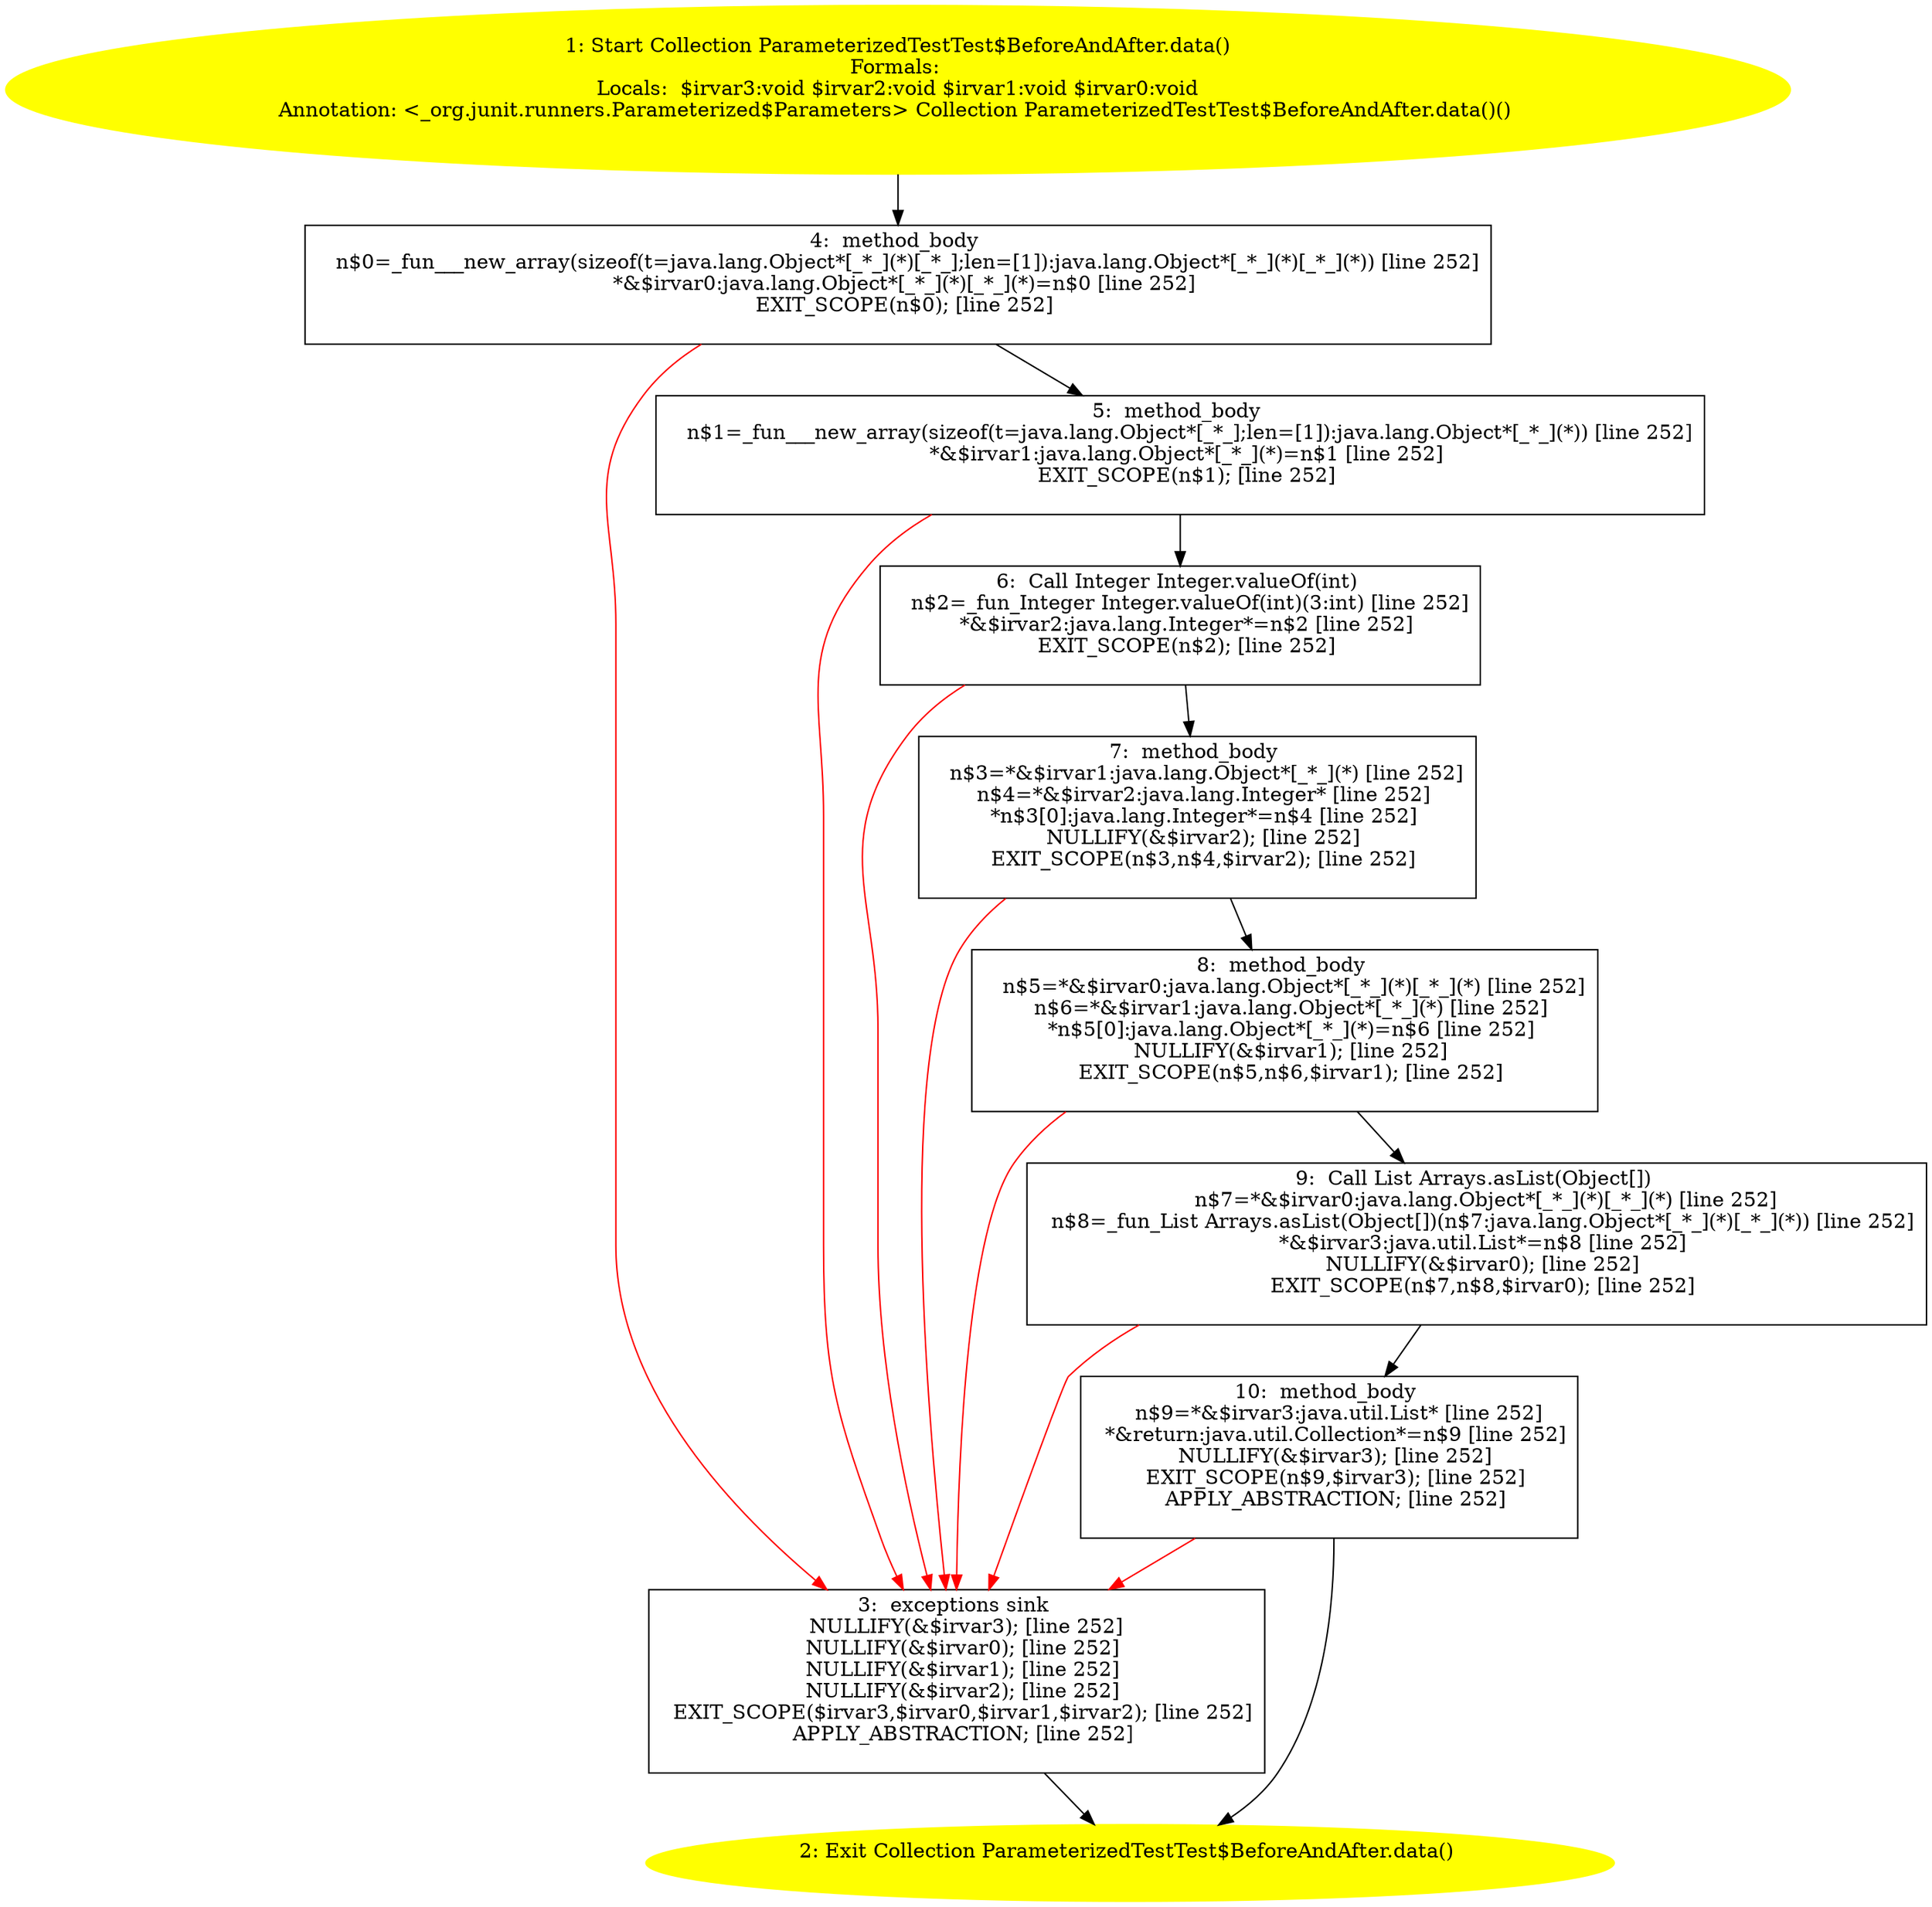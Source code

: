 /* @generated */
digraph cfg {
"org.junit.tests.running.classes.ParameterizedTestTest$BeforeAndAfter.data():java.util.Collection.f77c1a7c6245b979e33b10be04ed54ac_1" [label="1: Start Collection ParameterizedTestTest$BeforeAndAfter.data()\nFormals: \nLocals:  $irvar3:void $irvar2:void $irvar1:void $irvar0:void\nAnnotation: <_org.junit.runners.Parameterized$Parameters> Collection ParameterizedTestTest$BeforeAndAfter.data()() \n  " color=yellow style=filled]
	

	 "org.junit.tests.running.classes.ParameterizedTestTest$BeforeAndAfter.data():java.util.Collection.f77c1a7c6245b979e33b10be04ed54ac_1" -> "org.junit.tests.running.classes.ParameterizedTestTest$BeforeAndAfter.data():java.util.Collection.f77c1a7c6245b979e33b10be04ed54ac_4" ;
"org.junit.tests.running.classes.ParameterizedTestTest$BeforeAndAfter.data():java.util.Collection.f77c1a7c6245b979e33b10be04ed54ac_2" [label="2: Exit Collection ParameterizedTestTest$BeforeAndAfter.data() \n  " color=yellow style=filled]
	

"org.junit.tests.running.classes.ParameterizedTestTest$BeforeAndAfter.data():java.util.Collection.f77c1a7c6245b979e33b10be04ed54ac_3" [label="3:  exceptions sink \n   NULLIFY(&$irvar3); [line 252]\n  NULLIFY(&$irvar0); [line 252]\n  NULLIFY(&$irvar1); [line 252]\n  NULLIFY(&$irvar2); [line 252]\n  EXIT_SCOPE($irvar3,$irvar0,$irvar1,$irvar2); [line 252]\n  APPLY_ABSTRACTION; [line 252]\n " shape="box"]
	

	 "org.junit.tests.running.classes.ParameterizedTestTest$BeforeAndAfter.data():java.util.Collection.f77c1a7c6245b979e33b10be04ed54ac_3" -> "org.junit.tests.running.classes.ParameterizedTestTest$BeforeAndAfter.data():java.util.Collection.f77c1a7c6245b979e33b10be04ed54ac_2" ;
"org.junit.tests.running.classes.ParameterizedTestTest$BeforeAndAfter.data():java.util.Collection.f77c1a7c6245b979e33b10be04ed54ac_4" [label="4:  method_body \n   n$0=_fun___new_array(sizeof(t=java.lang.Object*[_*_](*)[_*_];len=[1]):java.lang.Object*[_*_](*)[_*_](*)) [line 252]\n  *&$irvar0:java.lang.Object*[_*_](*)[_*_](*)=n$0 [line 252]\n  EXIT_SCOPE(n$0); [line 252]\n " shape="box"]
	

	 "org.junit.tests.running.classes.ParameterizedTestTest$BeforeAndAfter.data():java.util.Collection.f77c1a7c6245b979e33b10be04ed54ac_4" -> "org.junit.tests.running.classes.ParameterizedTestTest$BeforeAndAfter.data():java.util.Collection.f77c1a7c6245b979e33b10be04ed54ac_5" ;
	 "org.junit.tests.running.classes.ParameterizedTestTest$BeforeAndAfter.data():java.util.Collection.f77c1a7c6245b979e33b10be04ed54ac_4" -> "org.junit.tests.running.classes.ParameterizedTestTest$BeforeAndAfter.data():java.util.Collection.f77c1a7c6245b979e33b10be04ed54ac_3" [color="red" ];
"org.junit.tests.running.classes.ParameterizedTestTest$BeforeAndAfter.data():java.util.Collection.f77c1a7c6245b979e33b10be04ed54ac_5" [label="5:  method_body \n   n$1=_fun___new_array(sizeof(t=java.lang.Object*[_*_];len=[1]):java.lang.Object*[_*_](*)) [line 252]\n  *&$irvar1:java.lang.Object*[_*_](*)=n$1 [line 252]\n  EXIT_SCOPE(n$1); [line 252]\n " shape="box"]
	

	 "org.junit.tests.running.classes.ParameterizedTestTest$BeforeAndAfter.data():java.util.Collection.f77c1a7c6245b979e33b10be04ed54ac_5" -> "org.junit.tests.running.classes.ParameterizedTestTest$BeforeAndAfter.data():java.util.Collection.f77c1a7c6245b979e33b10be04ed54ac_6" ;
	 "org.junit.tests.running.classes.ParameterizedTestTest$BeforeAndAfter.data():java.util.Collection.f77c1a7c6245b979e33b10be04ed54ac_5" -> "org.junit.tests.running.classes.ParameterizedTestTest$BeforeAndAfter.data():java.util.Collection.f77c1a7c6245b979e33b10be04ed54ac_3" [color="red" ];
"org.junit.tests.running.classes.ParameterizedTestTest$BeforeAndAfter.data():java.util.Collection.f77c1a7c6245b979e33b10be04ed54ac_6" [label="6:  Call Integer Integer.valueOf(int) \n   n$2=_fun_Integer Integer.valueOf(int)(3:int) [line 252]\n  *&$irvar2:java.lang.Integer*=n$2 [line 252]\n  EXIT_SCOPE(n$2); [line 252]\n " shape="box"]
	

	 "org.junit.tests.running.classes.ParameterizedTestTest$BeforeAndAfter.data():java.util.Collection.f77c1a7c6245b979e33b10be04ed54ac_6" -> "org.junit.tests.running.classes.ParameterizedTestTest$BeforeAndAfter.data():java.util.Collection.f77c1a7c6245b979e33b10be04ed54ac_7" ;
	 "org.junit.tests.running.classes.ParameterizedTestTest$BeforeAndAfter.data():java.util.Collection.f77c1a7c6245b979e33b10be04ed54ac_6" -> "org.junit.tests.running.classes.ParameterizedTestTest$BeforeAndAfter.data():java.util.Collection.f77c1a7c6245b979e33b10be04ed54ac_3" [color="red" ];
"org.junit.tests.running.classes.ParameterizedTestTest$BeforeAndAfter.data():java.util.Collection.f77c1a7c6245b979e33b10be04ed54ac_7" [label="7:  method_body \n   n$3=*&$irvar1:java.lang.Object*[_*_](*) [line 252]\n  n$4=*&$irvar2:java.lang.Integer* [line 252]\n  *n$3[0]:java.lang.Integer*=n$4 [line 252]\n  NULLIFY(&$irvar2); [line 252]\n  EXIT_SCOPE(n$3,n$4,$irvar2); [line 252]\n " shape="box"]
	

	 "org.junit.tests.running.classes.ParameterizedTestTest$BeforeAndAfter.data():java.util.Collection.f77c1a7c6245b979e33b10be04ed54ac_7" -> "org.junit.tests.running.classes.ParameterizedTestTest$BeforeAndAfter.data():java.util.Collection.f77c1a7c6245b979e33b10be04ed54ac_8" ;
	 "org.junit.tests.running.classes.ParameterizedTestTest$BeforeAndAfter.data():java.util.Collection.f77c1a7c6245b979e33b10be04ed54ac_7" -> "org.junit.tests.running.classes.ParameterizedTestTest$BeforeAndAfter.data():java.util.Collection.f77c1a7c6245b979e33b10be04ed54ac_3" [color="red" ];
"org.junit.tests.running.classes.ParameterizedTestTest$BeforeAndAfter.data():java.util.Collection.f77c1a7c6245b979e33b10be04ed54ac_8" [label="8:  method_body \n   n$5=*&$irvar0:java.lang.Object*[_*_](*)[_*_](*) [line 252]\n  n$6=*&$irvar1:java.lang.Object*[_*_](*) [line 252]\n  *n$5[0]:java.lang.Object*[_*_](*)=n$6 [line 252]\n  NULLIFY(&$irvar1); [line 252]\n  EXIT_SCOPE(n$5,n$6,$irvar1); [line 252]\n " shape="box"]
	

	 "org.junit.tests.running.classes.ParameterizedTestTest$BeforeAndAfter.data():java.util.Collection.f77c1a7c6245b979e33b10be04ed54ac_8" -> "org.junit.tests.running.classes.ParameterizedTestTest$BeforeAndAfter.data():java.util.Collection.f77c1a7c6245b979e33b10be04ed54ac_9" ;
	 "org.junit.tests.running.classes.ParameterizedTestTest$BeforeAndAfter.data():java.util.Collection.f77c1a7c6245b979e33b10be04ed54ac_8" -> "org.junit.tests.running.classes.ParameterizedTestTest$BeforeAndAfter.data():java.util.Collection.f77c1a7c6245b979e33b10be04ed54ac_3" [color="red" ];
"org.junit.tests.running.classes.ParameterizedTestTest$BeforeAndAfter.data():java.util.Collection.f77c1a7c6245b979e33b10be04ed54ac_9" [label="9:  Call List Arrays.asList(Object[]) \n   n$7=*&$irvar0:java.lang.Object*[_*_](*)[_*_](*) [line 252]\n  n$8=_fun_List Arrays.asList(Object[])(n$7:java.lang.Object*[_*_](*)[_*_](*)) [line 252]\n  *&$irvar3:java.util.List*=n$8 [line 252]\n  NULLIFY(&$irvar0); [line 252]\n  EXIT_SCOPE(n$7,n$8,$irvar0); [line 252]\n " shape="box"]
	

	 "org.junit.tests.running.classes.ParameterizedTestTest$BeforeAndAfter.data():java.util.Collection.f77c1a7c6245b979e33b10be04ed54ac_9" -> "org.junit.tests.running.classes.ParameterizedTestTest$BeforeAndAfter.data():java.util.Collection.f77c1a7c6245b979e33b10be04ed54ac_10" ;
	 "org.junit.tests.running.classes.ParameterizedTestTest$BeforeAndAfter.data():java.util.Collection.f77c1a7c6245b979e33b10be04ed54ac_9" -> "org.junit.tests.running.classes.ParameterizedTestTest$BeforeAndAfter.data():java.util.Collection.f77c1a7c6245b979e33b10be04ed54ac_3" [color="red" ];
"org.junit.tests.running.classes.ParameterizedTestTest$BeforeAndAfter.data():java.util.Collection.f77c1a7c6245b979e33b10be04ed54ac_10" [label="10:  method_body \n   n$9=*&$irvar3:java.util.List* [line 252]\n  *&return:java.util.Collection*=n$9 [line 252]\n  NULLIFY(&$irvar3); [line 252]\n  EXIT_SCOPE(n$9,$irvar3); [line 252]\n  APPLY_ABSTRACTION; [line 252]\n " shape="box"]
	

	 "org.junit.tests.running.classes.ParameterizedTestTest$BeforeAndAfter.data():java.util.Collection.f77c1a7c6245b979e33b10be04ed54ac_10" -> "org.junit.tests.running.classes.ParameterizedTestTest$BeforeAndAfter.data():java.util.Collection.f77c1a7c6245b979e33b10be04ed54ac_2" ;
	 "org.junit.tests.running.classes.ParameterizedTestTest$BeforeAndAfter.data():java.util.Collection.f77c1a7c6245b979e33b10be04ed54ac_10" -> "org.junit.tests.running.classes.ParameterizedTestTest$BeforeAndAfter.data():java.util.Collection.f77c1a7c6245b979e33b10be04ed54ac_3" [color="red" ];
}
